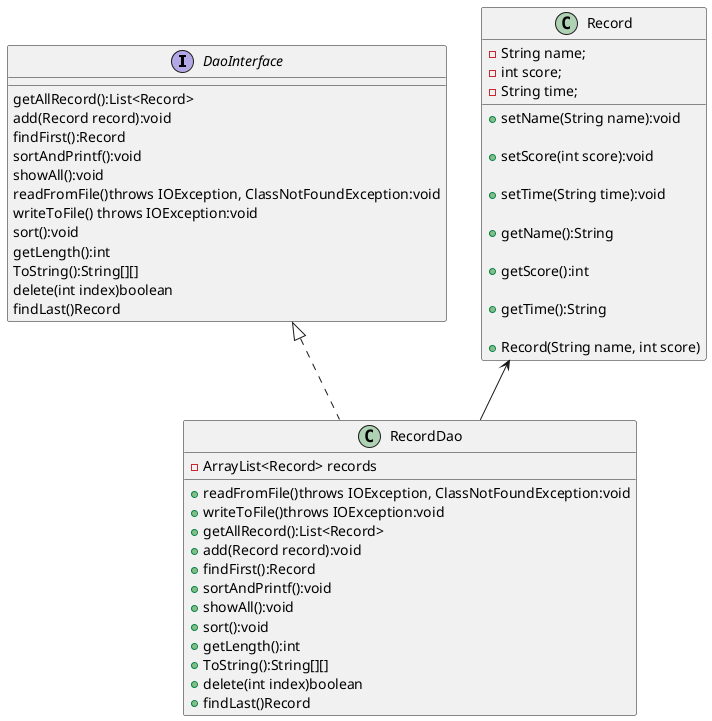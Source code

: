 @startuml
'https://plantuml.com/class-diagram

interface DaoInterface
class Record
class RecordDao

DaoInterface<|.. RecordDao
Record <-- RecordDao
interface DaoInterface {
        getAllRecord():List<Record>
        add(Record record):void
        findFirst():Record
        sortAndPrintf():void
        showAll():void
        readFromFile()throws IOException, ClassNotFoundException:void
        writeToFile() throws IOException:void
        sort():void
        getLength():int
        ToString():String[][]
        delete(int index)boolean
        findLast()Record
}
class RecordDao{
    - ArrayList<Record> records
    + readFromFile()throws IOException, ClassNotFoundException:void
    + writeToFile()throws IOException:void
    +getAllRecord():List<Record>
    +add(Record record):void
    +findFirst():Record
    +sortAndPrintf():void
    +showAll():void
    +sort():void
    +getLength():int
    +ToString():String[][]
    +delete(int index)boolean
    +findLast()Record
}
class Record{
        -String name;
        -int score;
        -String time;

        +setName(String name):void

        +setScore(int score):void

        +setTime(String time):void

        +getName():String

        +getScore():int

        +getTime():String

        +Record(String name, int score)
}

@enduml